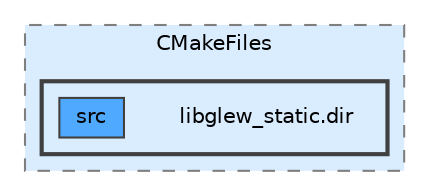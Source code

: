 digraph "build/vendor/glew-cmake/CMakeFiles/libglew_static.dir"
{
 // LATEX_PDF_SIZE
  bgcolor="transparent";
  edge [fontname=Helvetica,fontsize=10,labelfontname=Helvetica,labelfontsize=10];
  node [fontname=Helvetica,fontsize=10,shape=box,height=0.2,width=0.4];
  compound=true
  subgraph clusterdir_7c76ee6505601c84660c8ab1bbc0797d {
    graph [ bgcolor="#daedff", pencolor="grey50", label="CMakeFiles", fontname=Helvetica,fontsize=10 style="filled,dashed", URL="dir_7c76ee6505601c84660c8ab1bbc0797d.html",tooltip=""]
  subgraph clusterdir_a31a817340410eb2ccfe7b573b85a855 {
    graph [ bgcolor="#daedff", pencolor="grey25", label="", fontname=Helvetica,fontsize=10 style="filled,bold", URL="dir_a31a817340410eb2ccfe7b573b85a855.html",tooltip=""]
    dir_a31a817340410eb2ccfe7b573b85a855 [shape=plaintext, label="libglew_static.dir"];
  dir_cf6f26a7be2ddb117b4e563a4ef27e06 [label="src", fillcolor="#4ea9ff", color="grey25", style="filled", URL="dir_cf6f26a7be2ddb117b4e563a4ef27e06.html",tooltip=""];
  }
  }
}
